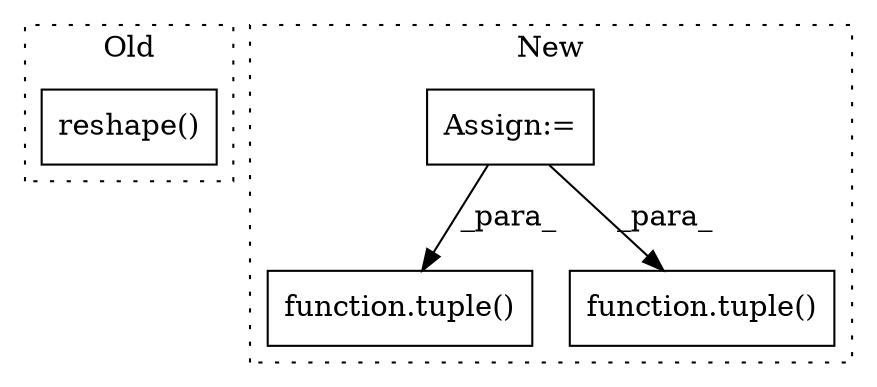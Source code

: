digraph G {
subgraph cluster0 {
1 [label="reshape()" a="75" s="222,253" l="14,1" shape="box"];
label = "Old";
style="dotted";
}
subgraph cluster1 {
2 [label="function.tuple()" a="75" s="756,767" l="6,1" shape="box"];
3 [label="Assign:=" a="68" s="331" l="3" shape="box"];
4 [label="function.tuple()" a="75" s="705,716" l="6,1" shape="box"];
label = "New";
style="dotted";
}
3 -> 4 [label="_para_"];
3 -> 2 [label="_para_"];
}